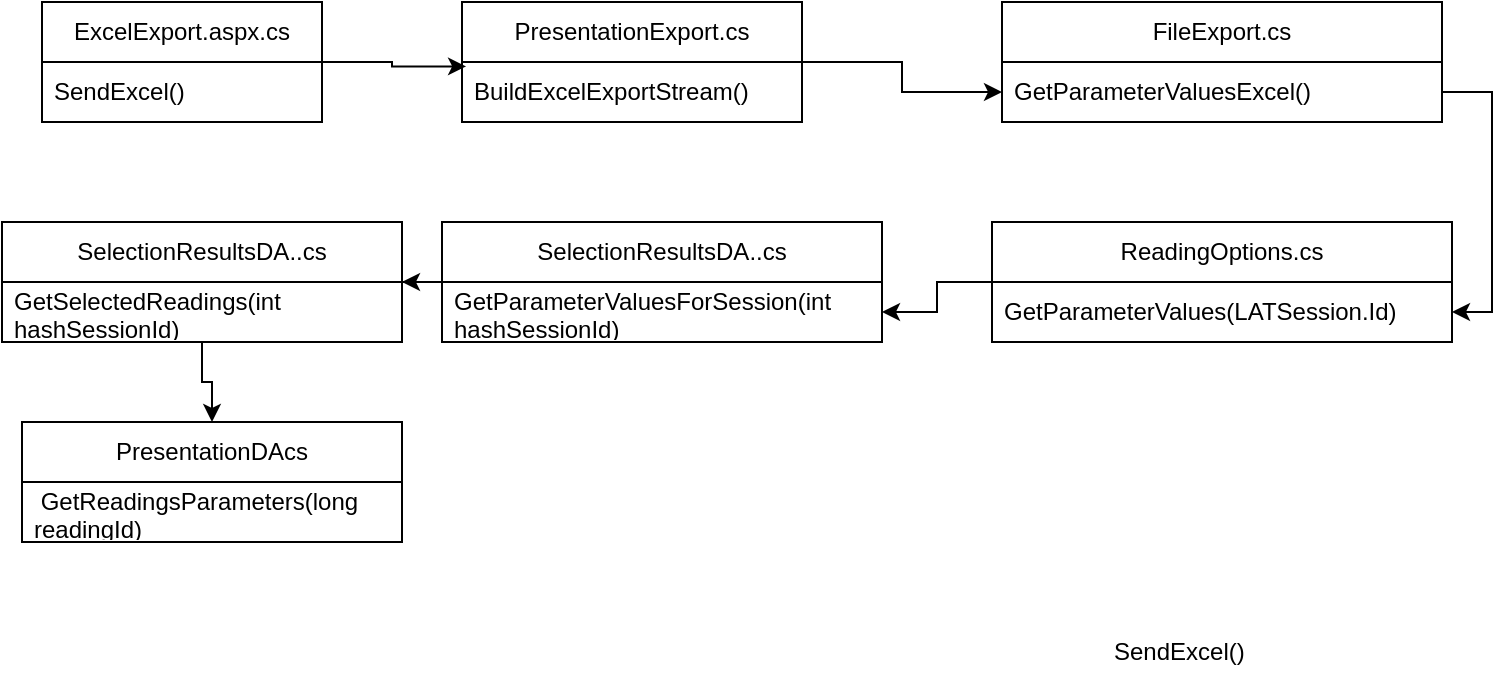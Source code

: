 <mxfile version="21.6.2" type="github">
  <diagram name="Page-1" id="2NKTw5ZsqmzsYJGXLwJp">
    <mxGraphModel dx="1050" dy="581" grid="1" gridSize="10" guides="1" tooltips="1" connect="1" arrows="1" fold="1" page="1" pageScale="1" pageWidth="850" pageHeight="1100" math="0" shadow="0">
      <root>
        <mxCell id="0" />
        <mxCell id="1" parent="0" />
        <mxCell id="xHP34oBGnO0Xho5mKoEv-19" value="" style="edgeStyle=orthogonalEdgeStyle;rounded=0;orthogonalLoop=1;jettySize=auto;html=1;entryX=0.012;entryY=0.073;entryDx=0;entryDy=0;entryPerimeter=0;" edge="1" parent="1" source="xHP34oBGnO0Xho5mKoEv-2" target="xHP34oBGnO0Xho5mKoEv-9">
          <mxGeometry relative="1" as="geometry" />
        </mxCell>
        <mxCell id="xHP34oBGnO0Xho5mKoEv-2" value="ExcelExport.aspx.cs" style="swimlane;fontStyle=0;childLayout=stackLayout;horizontal=1;startSize=30;horizontalStack=0;resizeParent=1;resizeParentMax=0;resizeLast=0;collapsible=1;marginBottom=0;whiteSpace=wrap;html=1;" vertex="1" parent="1">
          <mxGeometry x="50" y="60" width="140" height="60" as="geometry" />
        </mxCell>
        <mxCell id="xHP34oBGnO0Xho5mKoEv-5" value="SendExcel()" style="text;strokeColor=none;fillColor=none;align=left;verticalAlign=middle;spacingLeft=4;spacingRight=4;overflow=hidden;points=[[0,0.5],[1,0.5]];portConstraint=eastwest;rotatable=0;whiteSpace=wrap;html=1;" vertex="1" parent="xHP34oBGnO0Xho5mKoEv-2">
          <mxGeometry y="30" width="140" height="30" as="geometry" />
        </mxCell>
        <mxCell id="xHP34oBGnO0Xho5mKoEv-10" value="FileExport.cs" style="swimlane;fontStyle=0;childLayout=stackLayout;horizontal=1;startSize=30;horizontalStack=0;resizeParent=1;resizeParentMax=0;resizeLast=0;collapsible=1;marginBottom=0;whiteSpace=wrap;html=1;" vertex="1" parent="1">
          <mxGeometry x="530" y="60" width="220" height="60" as="geometry" />
        </mxCell>
        <mxCell id="xHP34oBGnO0Xho5mKoEv-11" value="GetParameterValuesExcel()" style="text;strokeColor=none;fillColor=none;align=left;verticalAlign=middle;spacingLeft=4;spacingRight=4;overflow=hidden;points=[[0,0.5],[1,0.5]];portConstraint=eastwest;rotatable=0;whiteSpace=wrap;html=1;" vertex="1" parent="xHP34oBGnO0Xho5mKoEv-10">
          <mxGeometry y="30" width="220" height="30" as="geometry" />
        </mxCell>
        <mxCell id="xHP34oBGnO0Xho5mKoEv-26" value="" style="edgeStyle=orthogonalEdgeStyle;rounded=0;orthogonalLoop=1;jettySize=auto;html=1;" edge="1" parent="1" source="xHP34oBGnO0Xho5mKoEv-12" target="xHP34oBGnO0Xho5mKoEv-22">
          <mxGeometry relative="1" as="geometry" />
        </mxCell>
        <mxCell id="xHP34oBGnO0Xho5mKoEv-12" value="ReadingOptions.cs" style="swimlane;fontStyle=0;childLayout=stackLayout;horizontal=1;startSize=30;horizontalStack=0;resizeParent=1;resizeParentMax=0;resizeLast=0;collapsible=1;marginBottom=0;whiteSpace=wrap;html=1;" vertex="1" parent="1">
          <mxGeometry x="525" y="170" width="230" height="60" as="geometry">
            <mxRectangle x="525" y="170" width="150" height="30" as="alternateBounds" />
          </mxGeometry>
        </mxCell>
        <mxCell id="xHP34oBGnO0Xho5mKoEv-13" value="GetParameterValues(LATSession.Id)" style="text;strokeColor=none;fillColor=none;align=left;verticalAlign=middle;spacingLeft=4;spacingRight=4;overflow=hidden;points=[[0,0.5],[1,0.5]];portConstraint=eastwest;rotatable=0;whiteSpace=wrap;html=1;" vertex="1" parent="xHP34oBGnO0Xho5mKoEv-12">
          <mxGeometry y="30" width="230" height="30" as="geometry" />
        </mxCell>
        <mxCell id="xHP34oBGnO0Xho5mKoEv-14" value="PresentationDAcs" style="swimlane;fontStyle=0;childLayout=stackLayout;horizontal=1;startSize=30;horizontalStack=0;resizeParent=1;resizeParentMax=0;resizeLast=0;collapsible=1;marginBottom=0;whiteSpace=wrap;html=1;" vertex="1" parent="1">
          <mxGeometry x="40" y="270" width="190" height="60" as="geometry" />
        </mxCell>
        <mxCell id="xHP34oBGnO0Xho5mKoEv-15" value="&amp;nbsp;GetReadingsParameters(long readingId)" style="text;strokeColor=none;fillColor=none;align=left;verticalAlign=middle;spacingLeft=4;spacingRight=4;overflow=hidden;points=[[0,0.5],[1,0.5]];portConstraint=eastwest;rotatable=0;whiteSpace=wrap;html=1;" vertex="1" parent="xHP34oBGnO0Xho5mKoEv-14">
          <mxGeometry y="30" width="190" height="30" as="geometry" />
        </mxCell>
        <mxCell id="xHP34oBGnO0Xho5mKoEv-7" value="SendExcel()" style="text;strokeColor=none;fillColor=none;align=left;verticalAlign=middle;spacingLeft=4;spacingRight=4;overflow=hidden;points=[[0,0.5],[1,0.5]];portConstraint=eastwest;rotatable=0;whiteSpace=wrap;html=1;" vertex="1" parent="1">
          <mxGeometry x="580" y="370" width="140" height="30" as="geometry" />
        </mxCell>
        <mxCell id="xHP34oBGnO0Xho5mKoEv-20" value="" style="edgeStyle=orthogonalEdgeStyle;rounded=0;orthogonalLoop=1;jettySize=auto;html=1;" edge="1" parent="1" source="xHP34oBGnO0Xho5mKoEv-8" target="xHP34oBGnO0Xho5mKoEv-11">
          <mxGeometry relative="1" as="geometry" />
        </mxCell>
        <mxCell id="xHP34oBGnO0Xho5mKoEv-8" value="PresentationExport.cs" style="swimlane;fontStyle=0;childLayout=stackLayout;horizontal=1;startSize=30;horizontalStack=0;resizeParent=1;resizeParentMax=0;resizeLast=0;collapsible=1;marginBottom=0;whiteSpace=wrap;html=1;" vertex="1" parent="1">
          <mxGeometry x="260" y="60" width="170" height="60" as="geometry" />
        </mxCell>
        <mxCell id="xHP34oBGnO0Xho5mKoEv-9" value="BuildExcelExportStream()" style="text;strokeColor=none;fillColor=none;align=left;verticalAlign=middle;spacingLeft=4;spacingRight=4;overflow=hidden;points=[[0,0.5],[1,0.5]];portConstraint=eastwest;rotatable=0;whiteSpace=wrap;html=1;" vertex="1" parent="xHP34oBGnO0Xho5mKoEv-8">
          <mxGeometry y="30" width="170" height="30" as="geometry" />
        </mxCell>
        <mxCell id="xHP34oBGnO0Xho5mKoEv-31" style="edgeStyle=orthogonalEdgeStyle;rounded=0;orthogonalLoop=1;jettySize=auto;html=1;entryX=1;entryY=0.5;entryDx=0;entryDy=0;" edge="1" parent="1" source="xHP34oBGnO0Xho5mKoEv-21" target="xHP34oBGnO0Xho5mKoEv-27">
          <mxGeometry relative="1" as="geometry" />
        </mxCell>
        <mxCell id="xHP34oBGnO0Xho5mKoEv-21" value="SelectionResultsDA..cs" style="swimlane;fontStyle=0;childLayout=stackLayout;horizontal=1;startSize=30;horizontalStack=0;resizeParent=1;resizeParentMax=0;resizeLast=0;collapsible=1;marginBottom=0;whiteSpace=wrap;html=1;" vertex="1" parent="1">
          <mxGeometry x="250" y="170" width="220" height="60" as="geometry" />
        </mxCell>
        <mxCell id="xHP34oBGnO0Xho5mKoEv-22" value="GetParameterValuesForSession(int hashSessionId)" style="text;strokeColor=none;fillColor=none;align=left;verticalAlign=middle;spacingLeft=4;spacingRight=4;overflow=hidden;points=[[0,0.5],[1,0.5]];portConstraint=eastwest;rotatable=0;whiteSpace=wrap;html=1;" vertex="1" parent="xHP34oBGnO0Xho5mKoEv-21">
          <mxGeometry y="30" width="220" height="30" as="geometry" />
        </mxCell>
        <mxCell id="xHP34oBGnO0Xho5mKoEv-25" value="" style="edgeStyle=orthogonalEdgeStyle;rounded=0;orthogonalLoop=1;jettySize=auto;html=1;" edge="1" parent="1" source="xHP34oBGnO0Xho5mKoEv-11" target="xHP34oBGnO0Xho5mKoEv-13">
          <mxGeometry relative="1" as="geometry">
            <Array as="points">
              <mxPoint x="775" y="105" />
              <mxPoint x="775" y="215" />
            </Array>
          </mxGeometry>
        </mxCell>
        <mxCell id="xHP34oBGnO0Xho5mKoEv-32" style="edgeStyle=orthogonalEdgeStyle;rounded=0;orthogonalLoop=1;jettySize=auto;html=1;entryX=0.5;entryY=0;entryDx=0;entryDy=0;" edge="1" parent="1" source="xHP34oBGnO0Xho5mKoEv-27" target="xHP34oBGnO0Xho5mKoEv-14">
          <mxGeometry relative="1" as="geometry" />
        </mxCell>
        <mxCell id="xHP34oBGnO0Xho5mKoEv-27" value="SelectionResultsDA..cs" style="swimlane;fontStyle=0;childLayout=stackLayout;horizontal=1;startSize=30;horizontalStack=0;resizeParent=1;resizeParentMax=0;resizeLast=0;collapsible=1;marginBottom=0;whiteSpace=wrap;html=1;" vertex="1" parent="1">
          <mxGeometry x="30" y="170" width="200" height="60" as="geometry" />
        </mxCell>
        <mxCell id="xHP34oBGnO0Xho5mKoEv-28" value="GetSelectedReadings(int hashSessionId)" style="text;strokeColor=none;fillColor=none;align=left;verticalAlign=middle;spacingLeft=4;spacingRight=4;overflow=hidden;points=[[0,0.5],[1,0.5]];portConstraint=eastwest;rotatable=0;whiteSpace=wrap;html=1;" vertex="1" parent="xHP34oBGnO0Xho5mKoEv-27">
          <mxGeometry y="30" width="200" height="30" as="geometry" />
        </mxCell>
      </root>
    </mxGraphModel>
  </diagram>
</mxfile>

